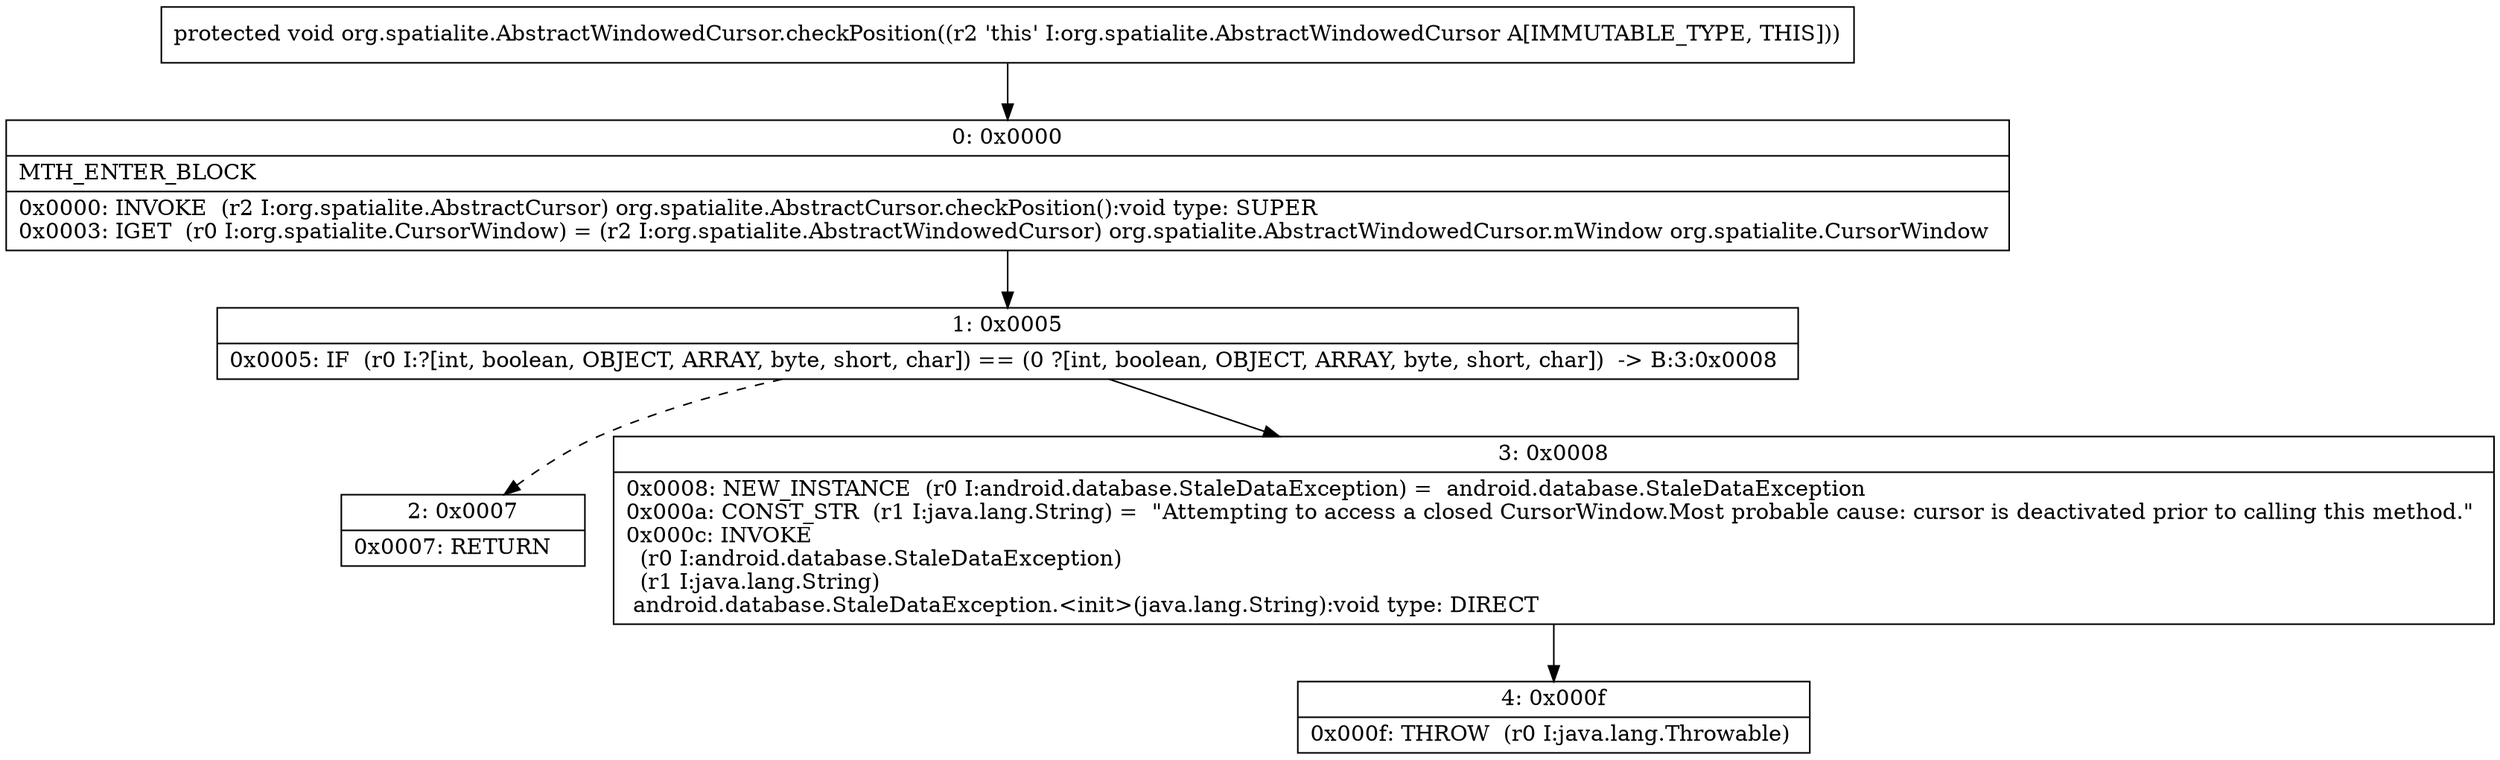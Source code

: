 digraph "CFG fororg.spatialite.AbstractWindowedCursor.checkPosition()V" {
Node_0 [shape=record,label="{0\:\ 0x0000|MTH_ENTER_BLOCK\l|0x0000: INVOKE  (r2 I:org.spatialite.AbstractCursor) org.spatialite.AbstractCursor.checkPosition():void type: SUPER \l0x0003: IGET  (r0 I:org.spatialite.CursorWindow) = (r2 I:org.spatialite.AbstractWindowedCursor) org.spatialite.AbstractWindowedCursor.mWindow org.spatialite.CursorWindow \l}"];
Node_1 [shape=record,label="{1\:\ 0x0005|0x0005: IF  (r0 I:?[int, boolean, OBJECT, ARRAY, byte, short, char]) == (0 ?[int, boolean, OBJECT, ARRAY, byte, short, char])  \-\> B:3:0x0008 \l}"];
Node_2 [shape=record,label="{2\:\ 0x0007|0x0007: RETURN   \l}"];
Node_3 [shape=record,label="{3\:\ 0x0008|0x0008: NEW_INSTANCE  (r0 I:android.database.StaleDataException) =  android.database.StaleDataException \l0x000a: CONST_STR  (r1 I:java.lang.String) =  \"Attempting to access a closed CursorWindow.Most probable cause: cursor is deactivated prior to calling this method.\" \l0x000c: INVOKE  \l  (r0 I:android.database.StaleDataException)\l  (r1 I:java.lang.String)\l android.database.StaleDataException.\<init\>(java.lang.String):void type: DIRECT \l}"];
Node_4 [shape=record,label="{4\:\ 0x000f|0x000f: THROW  (r0 I:java.lang.Throwable) \l}"];
MethodNode[shape=record,label="{protected void org.spatialite.AbstractWindowedCursor.checkPosition((r2 'this' I:org.spatialite.AbstractWindowedCursor A[IMMUTABLE_TYPE, THIS])) }"];
MethodNode -> Node_0;
Node_0 -> Node_1;
Node_1 -> Node_2[style=dashed];
Node_1 -> Node_3;
Node_3 -> Node_4;
}

